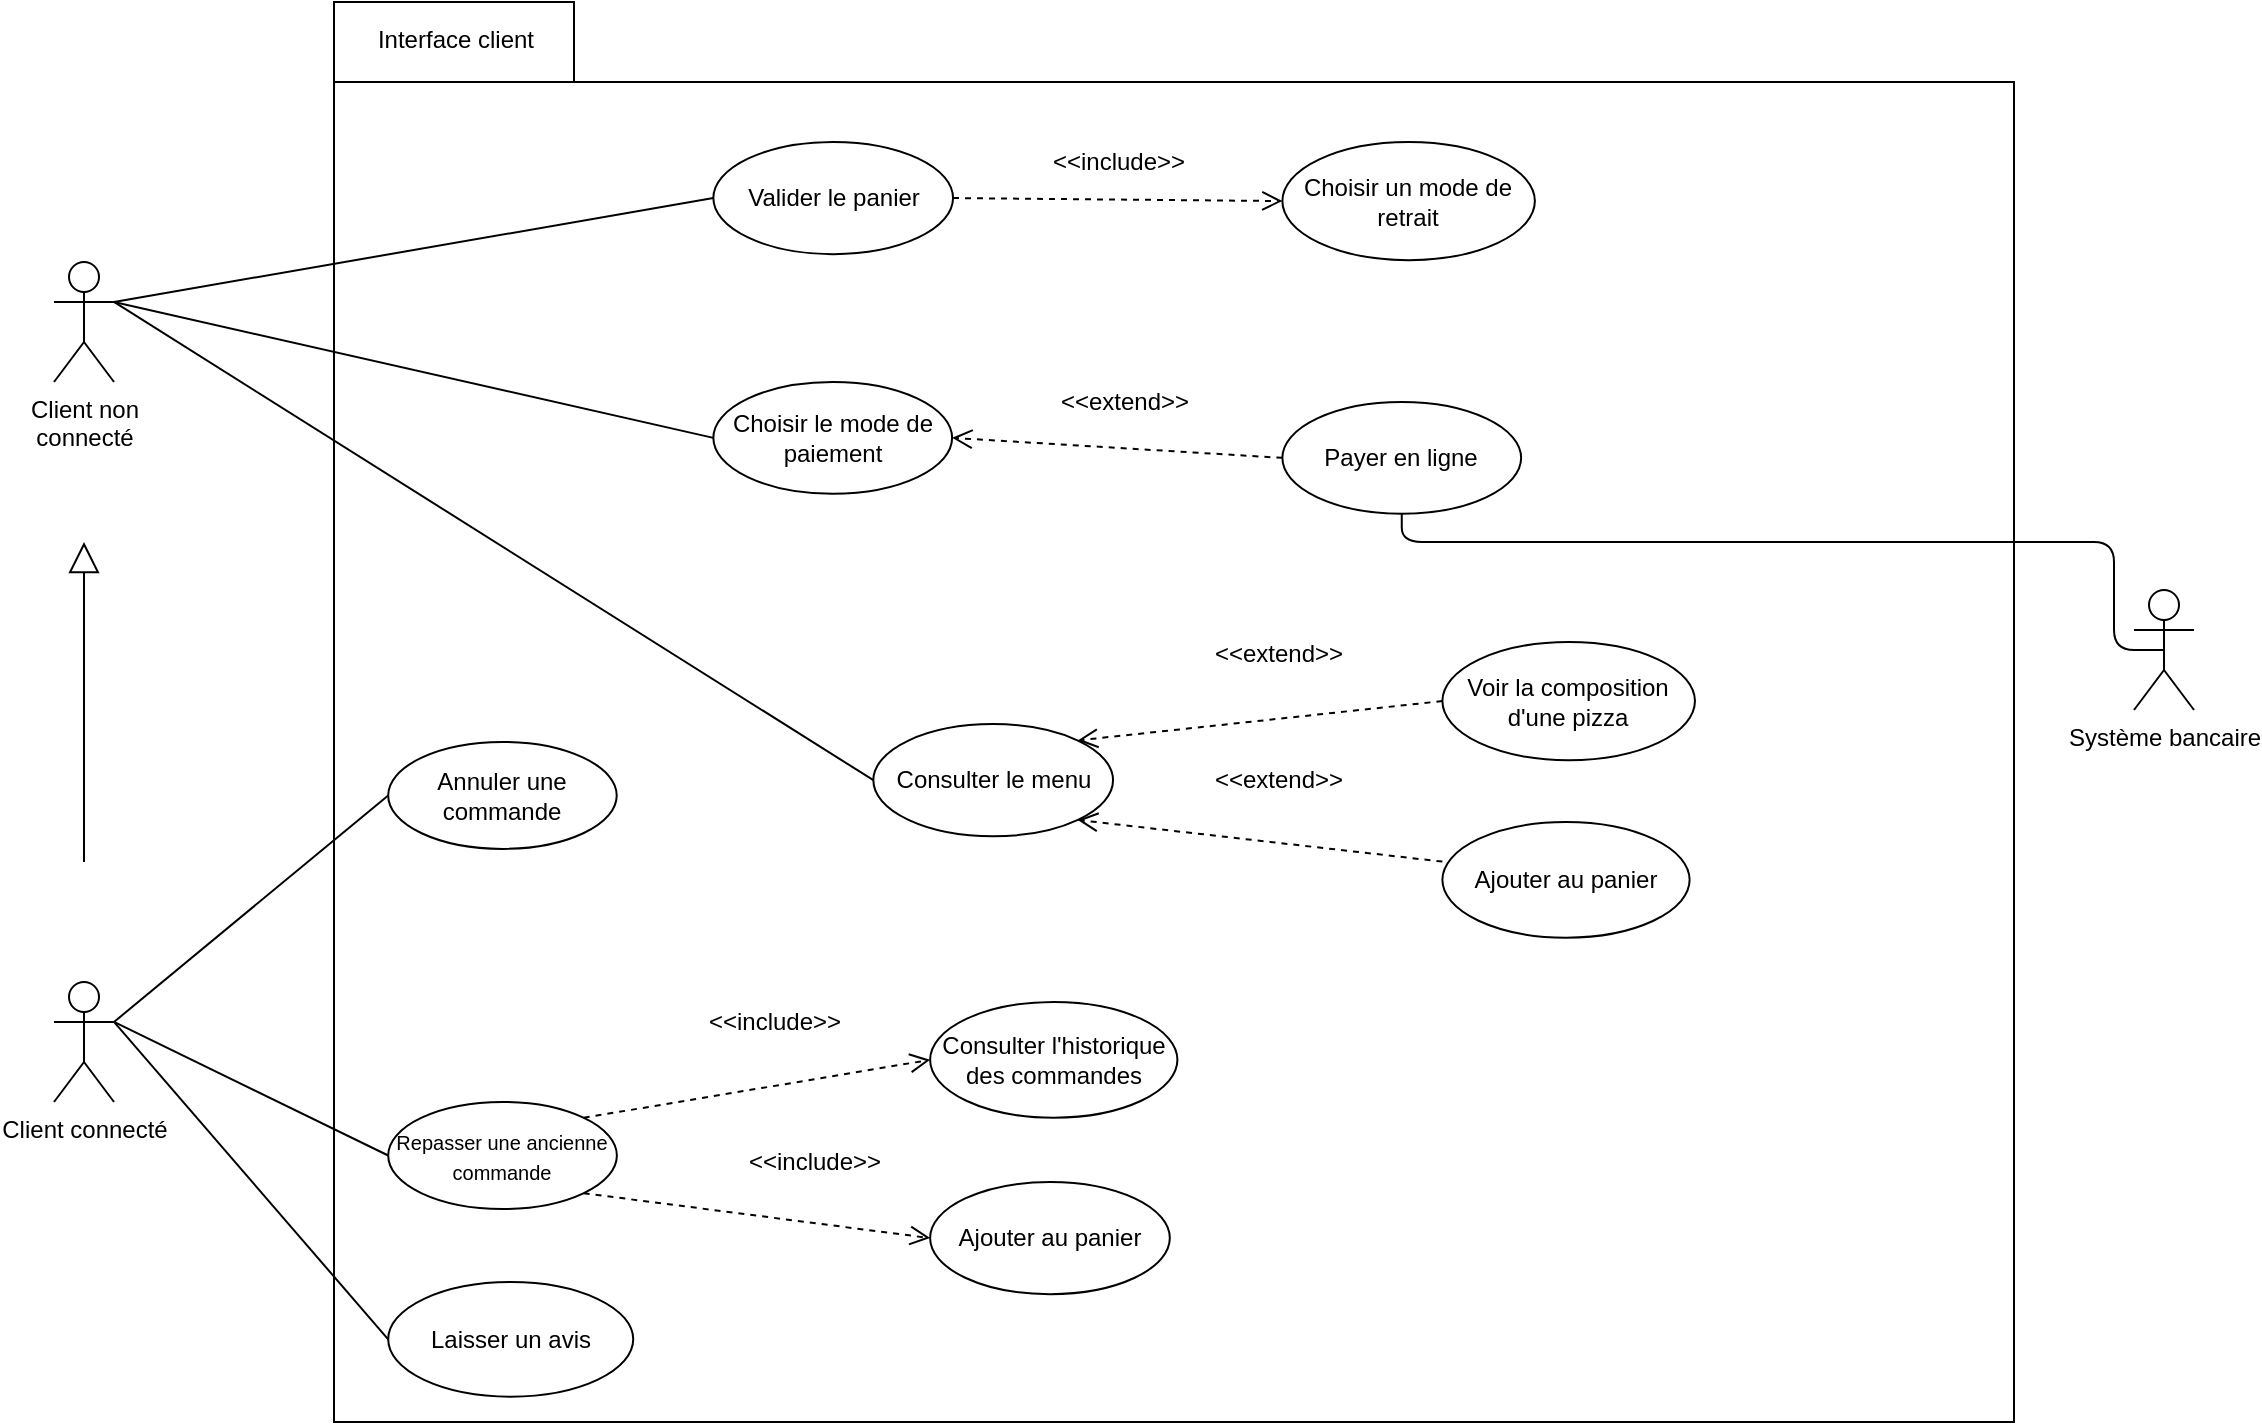 <mxfile version="13.2.4" type="device"><diagram name="Page-1" id="b5b7bab2-c9e2-2cf4-8b2a-24fd1a2a6d21"><mxGraphModel dx="1086" dy="807" grid="1" gridSize="10" guides="1" tooltips="1" connect="1" arrows="1" fold="1" page="1" pageScale="1" pageWidth="1169" pageHeight="827" background="#ffffff" math="0" shadow="0"><root><mxCell id="0"/><mxCell id="1" parent="0"/><mxCell id="R6kK59TLIhh6fVPSXDEx-1" value="" style="group" parent="1" vertex="1" connectable="0"><mxGeometry x="190" y="60" width="840" height="710" as="geometry"/></mxCell><mxCell id="R6kK59TLIhh6fVPSXDEx-2" value="&lt;div&gt;&lt;br&gt;&lt;/div&gt;&lt;div&gt;&lt;br&gt;&lt;/div&gt;" style="shape=folder;fontStyle=1;spacingTop=10;tabWidth=120;tabHeight=40;tabPosition=left;html=1;fillColor=none;" parent="R6kK59TLIhh6fVPSXDEx-1" vertex="1"><mxGeometry width="840.0" height="710" as="geometry"/></mxCell><mxCell id="R6kK59TLIhh6fVPSXDEx-3" value="Interface client" style="text;html=1;strokeColor=none;fillColor=none;align=center;verticalAlign=middle;whiteSpace=wrap;rounded=0;" parent="R6kK59TLIhh6fVPSXDEx-1" vertex="1"><mxGeometry x="0.003" y="5.996" width="121.935" height="25.357" as="geometry"/></mxCell><mxCell id="R6kK59TLIhh6fVPSXDEx-4" value="&lt;div&gt;Payer en ligne&lt;/div&gt;" style="ellipse;whiteSpace=wrap;html=1;fillColor=none;" parent="R6kK59TLIhh6fVPSXDEx-1" vertex="1"><mxGeometry x="474.19" y="200" width="119.38" height="55.86" as="geometry"/></mxCell><mxCell id="R6kK59TLIhh6fVPSXDEx-5" value="&lt;font style=&quot;font-size: 10px&quot;&gt;Repasser une ancienne commande&lt;br&gt;&lt;/font&gt;" style="ellipse;whiteSpace=wrap;html=1;fillColor=none;" parent="R6kK59TLIhh6fVPSXDEx-1" vertex="1"><mxGeometry x="27.1" y="550" width="114.34" height="53.5" as="geometry"/></mxCell><mxCell id="R6kK59TLIhh6fVPSXDEx-6" value="&lt;font&gt;&lt;font style=&quot;font-size: 12px&quot;&gt;Laisser un avis&lt;/font&gt;&lt;br&gt;&lt;/font&gt;" style="ellipse;whiteSpace=wrap;html=1;fillColor=none;" parent="R6kK59TLIhh6fVPSXDEx-1" vertex="1"><mxGeometry x="27.1" y="640" width="122.51" height="57.32" as="geometry"/></mxCell><mxCell id="R6kK59TLIhh6fVPSXDEx-7" value="Choisir le mode de paiement" style="ellipse;whiteSpace=wrap;html=1;fillColor=none;" parent="R6kK59TLIhh6fVPSXDEx-1" vertex="1"><mxGeometry x="189.68" y="190" width="119.38" height="55.86" as="geometry"/></mxCell><mxCell id="R6kK59TLIhh6fVPSXDEx-10" value="Annuler une commande" style="ellipse;whiteSpace=wrap;html=1;fillColor=none;" parent="R6kK59TLIhh6fVPSXDEx-1" vertex="1"><mxGeometry x="27.1" y="370" width="114.26" height="53.46" as="geometry"/></mxCell><mxCell id="lCgH4G8SzoPWd3OUbFPc-4" value="" style="endArrow=open;dashed=1;html=1;exitX=0;exitY=0.5;exitDx=0;exitDy=0;entryX=1;entryY=0.5;entryDx=0;entryDy=0;startArrow=none;startFill=0;endSize=8;endFill=0;startSize=9;" parent="R6kK59TLIhh6fVPSXDEx-1" source="R6kK59TLIhh6fVPSXDEx-4" target="R6kK59TLIhh6fVPSXDEx-7" edge="1"><mxGeometry width="50" height="50" relative="1" as="geometry"><mxPoint x="460.645" y="217.19" as="sourcePoint"/><mxPoint x="352.257" y="217.19" as="targetPoint"/></mxGeometry></mxCell><mxCell id="lCgH4G8SzoPWd3OUbFPc-5" value="&amp;lt;&amp;lt;extend&amp;gt;&amp;gt;" style="text;html=1;align=center;verticalAlign=middle;resizable=0;points=[];autosize=1;" parent="R6kK59TLIhh6fVPSXDEx-1" vertex="1"><mxGeometry x="354.996" y="189.999" width="80" height="20" as="geometry"/></mxCell><mxCell id="lCgH4G8SzoPWd3OUbFPc-6" value="&lt;div&gt;Consulter l'historique des commandes&lt;/div&gt;" style="ellipse;whiteSpace=wrap;html=1;fillColor=none;" parent="R6kK59TLIhh6fVPSXDEx-1" vertex="1"><mxGeometry x="298.06" y="500" width="123.65" height="57.86" as="geometry"/></mxCell><mxCell id="lCgH4G8SzoPWd3OUbFPc-7" value="" style="endArrow=open;dashed=1;html=1;exitX=1;exitY=0;exitDx=0;exitDy=0;entryX=0;entryY=0.5;entryDx=0;entryDy=0;endFill=0;endSize=8;" parent="R6kK59TLIhh6fVPSXDEx-1" source="R6kK59TLIhh6fVPSXDEx-5" target="lCgH4G8SzoPWd3OUbFPc-6" edge="1"><mxGeometry width="50" height="50" relative="1" as="geometry"><mxPoint x="420.0" y="438.679" as="sourcePoint"/><mxPoint x="487.742" y="375.286" as="targetPoint"/></mxGeometry></mxCell><mxCell id="lCgH4G8SzoPWd3OUbFPc-8" value="&amp;lt;&amp;lt;include&amp;gt;&amp;gt;" style="text;html=1;align=center;verticalAlign=middle;resizable=0;points=[];autosize=1;" parent="R6kK59TLIhh6fVPSXDEx-1" vertex="1"><mxGeometry x="180.001" y="500.001" width="80" height="20" as="geometry"/></mxCell><mxCell id="lCgH4G8SzoPWd3OUbFPc-9" value="&lt;div&gt;Valider le panier&lt;/div&gt;" style="ellipse;whiteSpace=wrap;html=1;fillColor=none;" parent="R6kK59TLIhh6fVPSXDEx-1" vertex="1"><mxGeometry x="189.68" y="70" width="119.84" height="56.07" as="geometry"/></mxCell><mxCell id="lCgH4G8SzoPWd3OUbFPc-12" value="Ajouter au panier" style="ellipse;whiteSpace=wrap;html=1;fillColor=none;" parent="R6kK59TLIhh6fVPSXDEx-1" vertex="1"><mxGeometry x="298.06" y="590" width="119.85" height="56.08" as="geometry"/></mxCell><mxCell id="lCgH4G8SzoPWd3OUbFPc-17" value="" style="endArrow=open;dashed=1;html=1;exitX=1;exitY=1;exitDx=0;exitDy=0;entryX=0;entryY=0.5;entryDx=0;entryDy=0;startArrow=none;startFill=0;startSize=8;endFill=0;endSize=8;" parent="R6kK59TLIhh6fVPSXDEx-1" source="R6kK59TLIhh6fVPSXDEx-5" target="lCgH4G8SzoPWd3OUbFPc-12" edge="1"><mxGeometry width="50" height="50" relative="1" as="geometry"><mxPoint x="420.0" y="438.679" as="sourcePoint"/><mxPoint x="487.742" y="375.286" as="targetPoint"/></mxGeometry></mxCell><mxCell id="lCgH4G8SzoPWd3OUbFPc-21" value="&lt;div&gt;Choisir un mode de retrait&lt;/div&gt;" style="ellipse;whiteSpace=wrap;html=1;fillColor=none;" parent="R6kK59TLIhh6fVPSXDEx-1" vertex="1"><mxGeometry x="474.19" y="70" width="126.25" height="59.07" as="geometry"/></mxCell><mxCell id="lCgH4G8SzoPWd3OUbFPc-22" value="" style="endArrow=open;dashed=1;html=1;entryX=0;entryY=0.5;entryDx=0;entryDy=0;exitX=1;exitY=0.5;exitDx=0;exitDy=0;startArrow=none;startFill=0;endFill=0;endSize=8;" parent="R6kK59TLIhh6fVPSXDEx-1" source="lCgH4G8SzoPWd3OUbFPc-9" target="lCgH4G8SzoPWd3OUbFPc-21" edge="1"><mxGeometry width="50" height="50" relative="1" as="geometry"><mxPoint x="569.032" y="408.003" as="sourcePoint"/><mxPoint x="636.774" y="344.61" as="targetPoint"/></mxGeometry></mxCell><mxCell id="lCgH4G8SzoPWd3OUbFPc-23" value="&amp;lt;&amp;lt;include&amp;gt;&amp;gt;" style="text;html=1;align=center;verticalAlign=middle;resizable=0;points=[];autosize=1;" parent="R6kK59TLIhh6fVPSXDEx-1" vertex="1"><mxGeometry x="352.257" y="70.003" width="80" height="20" as="geometry"/></mxCell><mxCell id="lCgH4G8SzoPWd3OUbFPc-1" value="Voir la composition d'une pizza" style="ellipse;whiteSpace=wrap;html=1;fillColor=none;" parent="R6kK59TLIhh6fVPSXDEx-1" vertex="1"><mxGeometry x="554.2" y="320" width="126.28" height="59.09" as="geometry"/></mxCell><mxCell id="lCgH4G8SzoPWd3OUbFPc-2" value="" style="endArrow=open;dashed=1;html=1;exitX=0;exitY=0.5;exitDx=0;exitDy=0;entryX=1;entryY=0;entryDx=0;entryDy=0;startArrow=none;startFill=0;endSize=8;endFill=0;startSize=9;" parent="R6kK59TLIhh6fVPSXDEx-1" source="lCgH4G8SzoPWd3OUbFPc-1" target="R6kK59TLIhh6fVPSXDEx-13" edge="1"><mxGeometry width="50" height="50" relative="1" as="geometry"><mxPoint x="337.423" y="658.017" as="sourcePoint"/><mxPoint x="405.165" y="594.624" as="targetPoint"/></mxGeometry></mxCell><mxCell id="lCgH4G8SzoPWd3OUbFPc-3" value="&amp;lt;&amp;lt;extend&amp;gt;&amp;gt;" style="text;html=1;align=center;verticalAlign=middle;resizable=0;points=[];autosize=1;" parent="R6kK59TLIhh6fVPSXDEx-1" vertex="1"><mxGeometry x="432.262" y="315.696" width="80" height="20" as="geometry"/></mxCell><mxCell id="R6kK59TLIhh6fVPSXDEx-11" value="" style="group" parent="R6kK59TLIhh6fVPSXDEx-1" vertex="1" connectable="0"><mxGeometry x="269.681" y="341.053" width="162.581" height="76.071" as="geometry"/></mxCell><mxCell id="R6kK59TLIhh6fVPSXDEx-12" value="Consulter le menu" style="text;html=1;strokeColor=none;fillColor=none;align=center;verticalAlign=middle;whiteSpace=wrap;rounded=0;" parent="R6kK59TLIhh6fVPSXDEx-11" vertex="1"><mxGeometry x="-1.047" y="35.357" width="121.935" height="25.357" as="geometry"/></mxCell><mxCell id="R6kK59TLIhh6fVPSXDEx-13" value="" style="ellipse;whiteSpace=wrap;html=1;fillColor=none;" parent="R6kK59TLIhh6fVPSXDEx-11" vertex="1"><mxGeometry y="20" width="119.84" height="56.07" as="geometry"/></mxCell><mxCell id="lCgH4G8SzoPWd3OUbFPc-10" value="" style="endArrow=open;dashed=1;html=1;entryX=1;entryY=1;entryDx=0;entryDy=0;startArrow=none;startFill=0;endSize=8;endFill=0;startSize=9;" parent="R6kK59TLIhh6fVPSXDEx-1" target="R6kK59TLIhh6fVPSXDEx-13" edge="1"><mxGeometry width="50" height="50" relative="1" as="geometry"><mxPoint x="554.197" y="429.803" as="sourcePoint"/><mxPoint x="774.259" y="504.336" as="targetPoint"/></mxGeometry></mxCell><mxCell id="lCgH4G8SzoPWd3OUbFPc-11" value="Ajouter au panier" style="ellipse;whiteSpace=wrap;html=1;fillColor=none;" parent="R6kK59TLIhh6fVPSXDEx-1" vertex="1"><mxGeometry x="554.2" y="410" width="123.61" height="57.84" as="geometry"/></mxCell><mxCell id="lCgH4G8SzoPWd3OUbFPc-16" value="&amp;lt;&amp;lt;extend&amp;gt;&amp;gt;" style="text;html=1;align=center;verticalAlign=middle;resizable=0;points=[];autosize=1;" parent="R6kK59TLIhh6fVPSXDEx-1" vertex="1"><mxGeometry x="432.262" y="379.089" width="80" height="20" as="geometry"/></mxCell><mxCell id="lCgH4G8SzoPWd3OUbFPc-28" value="&amp;lt;&amp;lt;include&amp;gt;&amp;gt;" style="text;html=1;align=center;verticalAlign=middle;resizable=0;points=[];autosize=1;" parent="R6kK59TLIhh6fVPSXDEx-1" vertex="1"><mxGeometry x="200.001" y="570.001" width="80" height="20" as="geometry"/></mxCell><mxCell id="R6kK59TLIhh6fVPSXDEx-14" style="rounded=0;orthogonalLoop=1;jettySize=auto;html=1;entryX=0;entryY=0.5;entryDx=0;entryDy=0;endArrow=none;endFill=0;endSize=10;strokeWidth=1;exitX=1;exitY=0.333;exitDx=0;exitDy=0;exitPerimeter=0;" parent="1" source="R6kK59TLIhh6fVPSXDEx-16" target="R6kK59TLIhh6fVPSXDEx-13" edge="1"><mxGeometry relative="1" as="geometry"><mxPoint x="170" y="260" as="sourcePoint"/></mxGeometry></mxCell><mxCell id="R6kK59TLIhh6fVPSXDEx-15" style="edgeStyle=none;rounded=0;orthogonalLoop=1;jettySize=auto;html=1;entryX=0;entryY=0.5;entryDx=0;entryDy=0;endArrow=none;endFill=0;endSize=10;strokeWidth=1;exitX=1;exitY=0.333;exitDx=0;exitDy=0;exitPerimeter=0;" parent="1" source="R6kK59TLIhh6fVPSXDEx-16" target="R6kK59TLIhh6fVPSXDEx-7" edge="1"><mxGeometry relative="1" as="geometry"><mxPoint x="190" y="330" as="sourcePoint"/></mxGeometry></mxCell><mxCell id="R6kK59TLIhh6fVPSXDEx-16" value="Client non &lt;br&gt;connecté" style="shape=umlActor;verticalLabelPosition=bottom;labelBackgroundColor=#ffffff;verticalAlign=top;html=1;outlineConnect=0;fillColor=none;" parent="1" vertex="1"><mxGeometry x="50" y="190" width="30" height="60" as="geometry"/></mxCell><mxCell id="R6kK59TLIhh6fVPSXDEx-17" value="&lt;div&gt;Client connecté&lt;/div&gt;" style="shape=umlActor;verticalLabelPosition=bottom;labelBackgroundColor=#ffffff;verticalAlign=top;html=1;outlineConnect=0;fillColor=none;" parent="1" vertex="1"><mxGeometry x="50" y="550" width="30" height="60" as="geometry"/></mxCell><mxCell id="R6kK59TLIhh6fVPSXDEx-18" style="rounded=0;orthogonalLoop=1;jettySize=auto;html=1;exitX=0;exitY=0.5;exitDx=0;exitDy=0;entryX=1;entryY=0.333;entryDx=0;entryDy=0;entryPerimeter=0;endArrow=none;endFill=0;" parent="1" source="R6kK59TLIhh6fVPSXDEx-5" target="R6kK59TLIhh6fVPSXDEx-17" edge="1"><mxGeometry relative="1" as="geometry"/></mxCell><mxCell id="R6kK59TLIhh6fVPSXDEx-19" value="" style="endArrow=block;html=1;endFill=0;startSize=12;endSize=13;" parent="1" edge="1"><mxGeometry width="50" height="50" relative="1" as="geometry"><mxPoint x="65" y="490" as="sourcePoint"/><mxPoint x="65" y="330" as="targetPoint"/></mxGeometry></mxCell><mxCell id="R6kK59TLIhh6fVPSXDEx-20" value="" style="endArrow=none;html=1;entryX=0;entryY=0.5;entryDx=0;entryDy=0;exitX=1;exitY=0.333;exitDx=0;exitDy=0;exitPerimeter=0;" parent="1" source="R6kK59TLIhh6fVPSXDEx-17" target="R6kK59TLIhh6fVPSXDEx-10" edge="1"><mxGeometry width="50" height="50" relative="1" as="geometry"><mxPoint x="560" y="450" as="sourcePoint"/><mxPoint x="610" y="400" as="targetPoint"/></mxGeometry></mxCell><mxCell id="R6kK59TLIhh6fVPSXDEx-21" value="Système bancaire" style="shape=umlActor;verticalLabelPosition=bottom;labelBackgroundColor=#ffffff;verticalAlign=top;html=1;outlineConnect=0;" parent="1" vertex="1"><mxGeometry x="1090" y="354" width="30" height="60" as="geometry"/></mxCell><mxCell id="R6kK59TLIhh6fVPSXDEx-22" value="" style="endArrow=none;html=1;entryX=0.5;entryY=1;entryDx=0;entryDy=0;exitX=0.5;exitY=0.5;exitDx=0;exitDy=0;exitPerimeter=0;edgeStyle=orthogonalEdgeStyle;" parent="1" source="R6kK59TLIhh6fVPSXDEx-21" target="R6kK59TLIhh6fVPSXDEx-4" edge="1"><mxGeometry width="50" height="50" relative="1" as="geometry"><mxPoint x="560" y="450" as="sourcePoint"/><mxPoint x="610" y="400" as="targetPoint"/><Array as="points"><mxPoint x="1080" y="384"/><mxPoint x="1080" y="330"/><mxPoint x="724" y="330"/></Array></mxGeometry></mxCell><mxCell id="lCgH4G8SzoPWd3OUbFPc-19" value="" style="endArrow=none;html=1;exitX=1;exitY=0.333;exitDx=0;exitDy=0;exitPerimeter=0;entryX=0;entryY=0.5;entryDx=0;entryDy=0;" parent="1" source="R6kK59TLIhh6fVPSXDEx-17" target="R6kK59TLIhh6fVPSXDEx-6" edge="1"><mxGeometry width="50" height="50" relative="1" as="geometry"><mxPoint x="560" y="450" as="sourcePoint"/><mxPoint x="610" y="400" as="targetPoint"/></mxGeometry></mxCell><mxCell id="lCgH4G8SzoPWd3OUbFPc-20" value="" style="endArrow=none;html=1;entryX=0;entryY=0.5;entryDx=0;entryDy=0;exitX=1;exitY=0.333;exitDx=0;exitDy=0;exitPerimeter=0;" parent="1" source="R6kK59TLIhh6fVPSXDEx-16" target="lCgH4G8SzoPWd3OUbFPc-9" edge="1"><mxGeometry width="50" height="50" relative="1" as="geometry"><mxPoint x="560" y="450" as="sourcePoint"/><mxPoint x="610" y="400" as="targetPoint"/></mxGeometry></mxCell></root></mxGraphModel></diagram></mxfile>